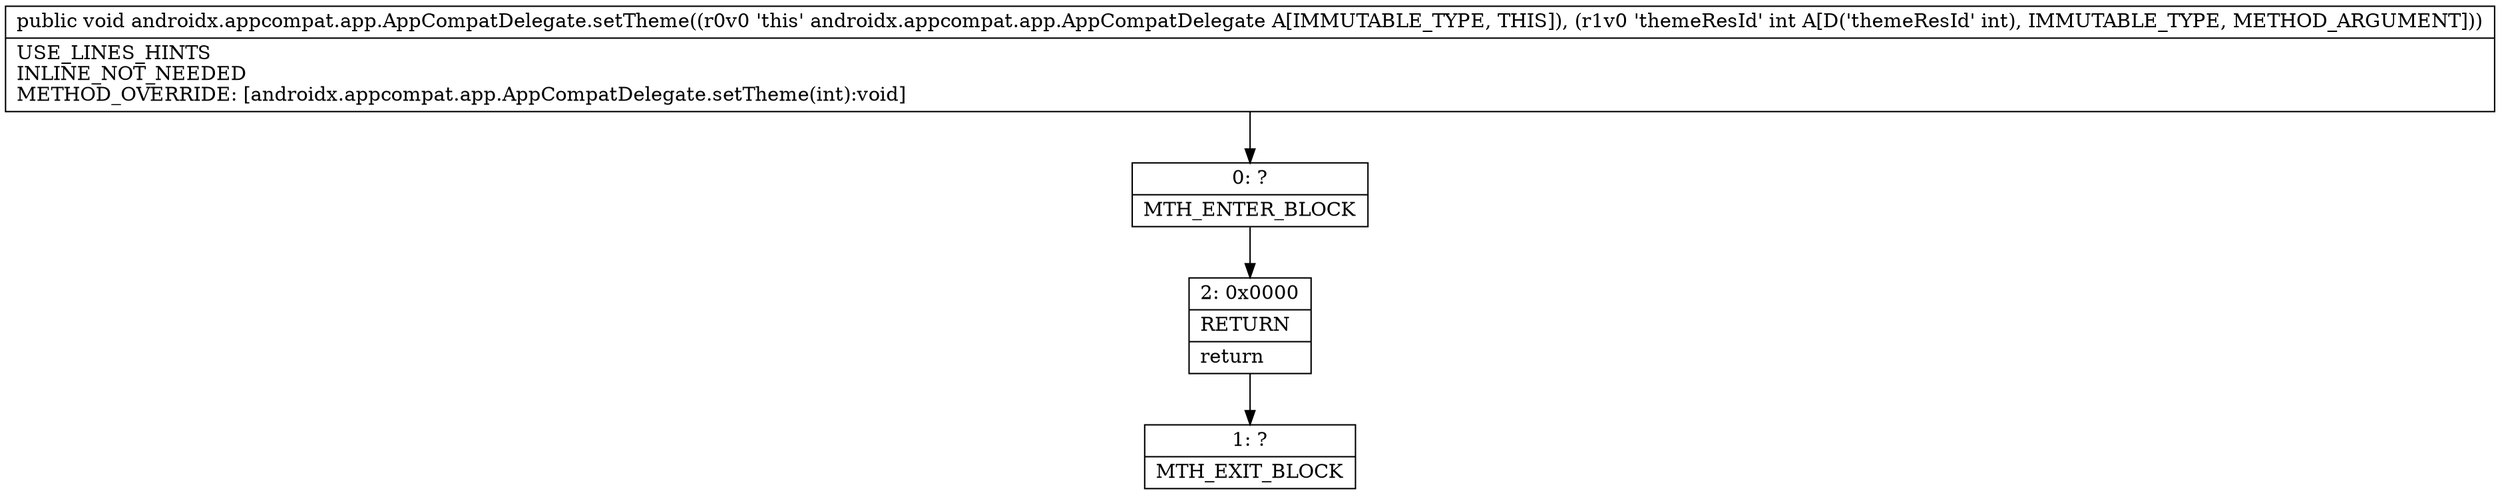 digraph "CFG forandroidx.appcompat.app.AppCompatDelegate.setTheme(I)V" {
Node_0 [shape=record,label="{0\:\ ?|MTH_ENTER_BLOCK\l}"];
Node_2 [shape=record,label="{2\:\ 0x0000|RETURN\l|return\l}"];
Node_1 [shape=record,label="{1\:\ ?|MTH_EXIT_BLOCK\l}"];
MethodNode[shape=record,label="{public void androidx.appcompat.app.AppCompatDelegate.setTheme((r0v0 'this' androidx.appcompat.app.AppCompatDelegate A[IMMUTABLE_TYPE, THIS]), (r1v0 'themeResId' int A[D('themeResId' int), IMMUTABLE_TYPE, METHOD_ARGUMENT]))  | USE_LINES_HINTS\lINLINE_NOT_NEEDED\lMETHOD_OVERRIDE: [androidx.appcompat.app.AppCompatDelegate.setTheme(int):void]\l}"];
MethodNode -> Node_0;Node_0 -> Node_2;
Node_2 -> Node_1;
}

